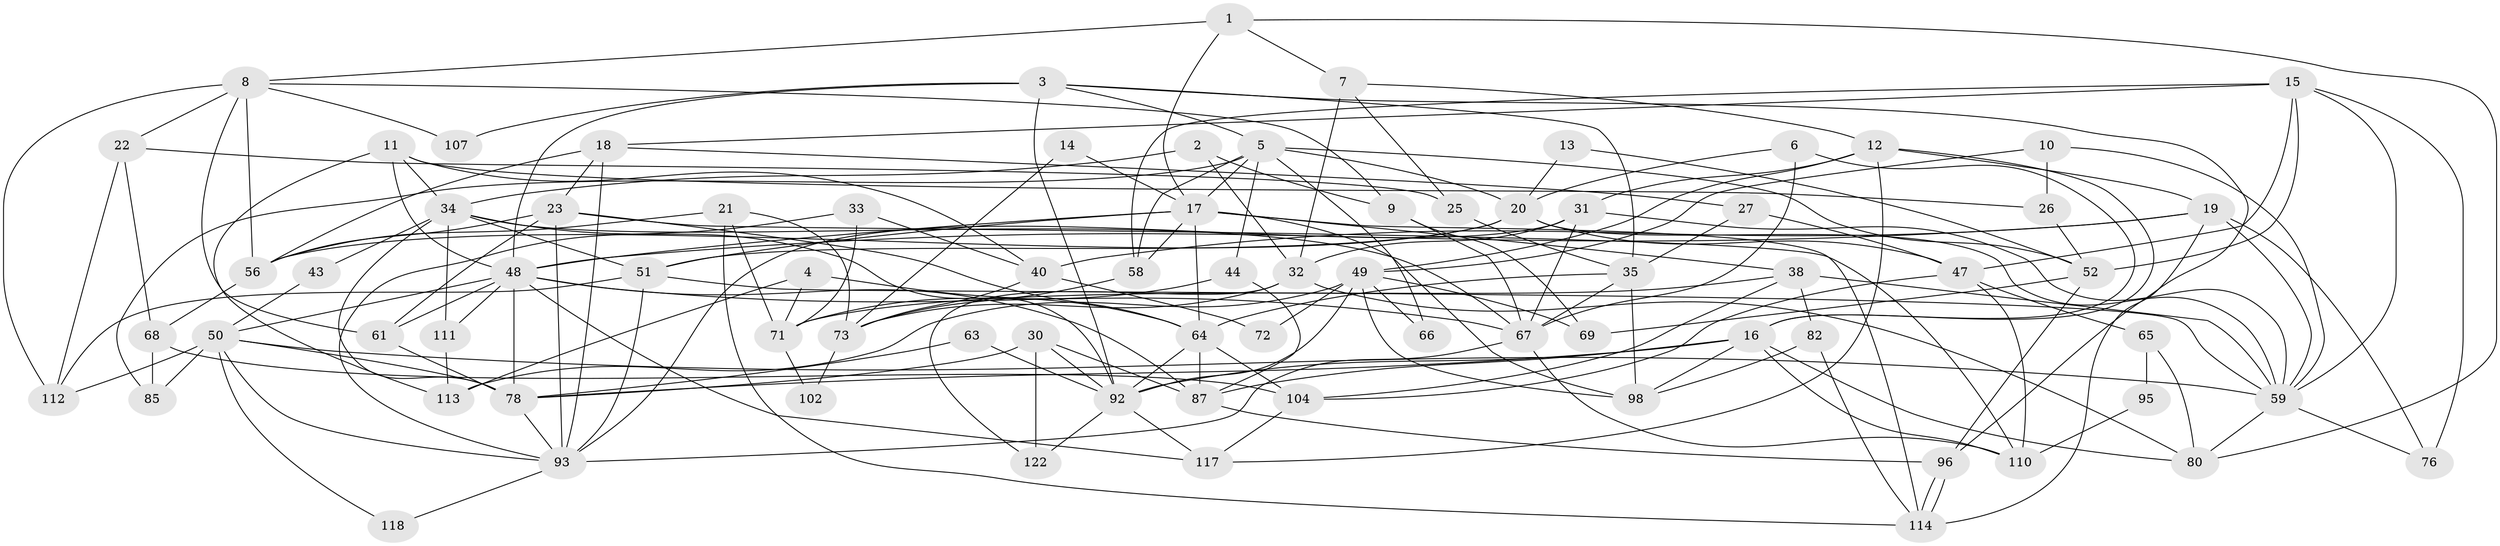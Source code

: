 // original degree distribution, {4: 0.3114754098360656, 3: 0.2459016393442623, 2: 0.14754098360655737, 5: 0.14754098360655737, 10: 0.00819672131147541, 6: 0.09016393442622951, 7: 0.040983606557377046, 9: 0.00819672131147541}
// Generated by graph-tools (version 1.1) at 2025/11/02/27/25 16:11:24]
// undirected, 78 vertices, 191 edges
graph export_dot {
graph [start="1"]
  node [color=gray90,style=filled];
  1;
  2;
  3 [super="+29"];
  4 [super="+60"];
  5 [super="+106"];
  6;
  7 [super="+94"];
  8 [super="+36"];
  9;
  10;
  11 [super="+24"];
  12 [super="+42"];
  13;
  14;
  15 [super="+55"];
  16 [super="+57"];
  17 [super="+91"];
  18 [super="+116"];
  19 [super="+46"];
  20 [super="+108"];
  21 [super="+28"];
  22 [super="+86"];
  23 [super="+45"];
  25;
  26;
  27;
  30 [super="+37"];
  31 [super="+79"];
  32 [super="+89"];
  33;
  34 [super="+74"];
  35 [super="+41"];
  38 [super="+39"];
  40 [super="+90"];
  43;
  44;
  47 [super="+62"];
  48 [super="+77"];
  49 [super="+54"];
  50 [super="+109"];
  51 [super="+83"];
  52 [super="+53"];
  56 [super="+119"];
  58 [super="+100"];
  59 [super="+84"];
  61 [super="+70"];
  63;
  64 [super="+75"];
  65;
  66;
  67 [super="+88"];
  68;
  69;
  71 [super="+97"];
  72;
  73 [super="+81"];
  76;
  78 [super="+103"];
  80 [super="+105"];
  82;
  85;
  87 [super="+115"];
  92 [super="+101"];
  93 [super="+99"];
  95;
  96;
  98;
  102;
  104 [super="+120"];
  107;
  110 [super="+121"];
  111;
  112;
  113;
  114;
  117;
  118;
  122;
  1 -- 80;
  1 -- 7;
  1 -- 8;
  1 -- 17;
  2 -- 34;
  2 -- 9;
  2 -- 32;
  3 -- 92;
  3 -- 96;
  3 -- 48;
  3 -- 35;
  3 -- 5;
  3 -- 107;
  4 -- 71;
  4 -- 113;
  4 -- 64;
  5 -- 17;
  5 -- 44;
  5 -- 52;
  5 -- 66;
  5 -- 20;
  5 -- 85;
  5 -- 58;
  6 -- 16;
  6 -- 67;
  6 -- 20;
  7 -- 25;
  7 -- 32 [weight=2];
  7 -- 12;
  8 -- 61;
  8 -- 112;
  8 -- 9;
  8 -- 56;
  8 -- 107;
  8 -- 22;
  9 -- 67;
  9 -- 69;
  10 -- 49;
  10 -- 26;
  10 -- 59;
  11 -- 26;
  11 -- 48;
  11 -- 113;
  11 -- 34;
  11 -- 40;
  12 -- 117;
  12 -- 49;
  12 -- 19;
  12 -- 16;
  12 -- 31;
  13 -- 20;
  13 -- 52;
  14 -- 73 [weight=2];
  14 -- 17;
  15 -- 58;
  15 -- 18;
  15 -- 52;
  15 -- 59;
  15 -- 76;
  15 -- 47;
  16 -- 92;
  16 -- 80;
  16 -- 98;
  16 -- 87;
  16 -- 78;
  16 -- 110;
  17 -- 98;
  17 -- 48;
  17 -- 38 [weight=2];
  17 -- 51;
  17 -- 58;
  17 -- 114;
  17 -- 64;
  18 -- 56;
  18 -- 27;
  18 -- 93;
  18 -- 23;
  19 -- 76;
  19 -- 48;
  19 -- 59;
  19 -- 114;
  19 -- 40;
  20 -- 51;
  20 -- 56;
  20 -- 59;
  20 -- 47;
  21 -- 73;
  21 -- 71;
  21 -- 56;
  21 -- 114;
  22 -- 68;
  22 -- 112;
  22 -- 25;
  23 -- 61;
  23 -- 110;
  23 -- 56 [weight=2];
  23 -- 93;
  23 -- 64;
  25 -- 35;
  26 -- 52;
  27 -- 35;
  27 -- 47;
  30 -- 87;
  30 -- 122;
  30 -- 78;
  30 -- 92;
  31 -- 93;
  31 -- 67;
  31 -- 59;
  31 -- 32;
  32 -- 73 [weight=2];
  32 -- 80;
  32 -- 122;
  33 -- 93;
  33 -- 40;
  33 -- 71;
  34 -- 92;
  34 -- 78;
  34 -- 43;
  34 -- 111;
  34 -- 51;
  34 -- 67;
  35 -- 64;
  35 -- 67;
  35 -- 98;
  38 -- 82;
  38 -- 71;
  38 -- 104;
  38 -- 59;
  40 -- 72 [weight=2];
  40 -- 73;
  43 -- 50;
  44 -- 87;
  44 -- 71;
  47 -- 65;
  47 -- 104;
  47 -- 110 [weight=2];
  48 -- 50;
  48 -- 61;
  48 -- 67;
  48 -- 78;
  48 -- 111;
  48 -- 117;
  48 -- 87;
  49 -- 113 [weight=2];
  49 -- 66;
  49 -- 98;
  49 -- 69;
  49 -- 72;
  49 -- 92;
  50 -- 112;
  50 -- 85;
  50 -- 118;
  50 -- 59;
  50 -- 93;
  50 -- 78;
  51 -- 93;
  51 -- 112;
  51 -- 59;
  52 -- 96;
  52 -- 69;
  56 -- 68;
  58 -- 73;
  59 -- 76;
  59 -- 80;
  61 -- 78;
  63 -- 78;
  63 -- 92;
  64 -- 92;
  64 -- 87;
  64 -- 104;
  65 -- 80;
  65 -- 95;
  67 -- 110;
  67 -- 93;
  68 -- 85;
  68 -- 104;
  71 -- 102;
  73 -- 102;
  78 -- 93;
  82 -- 98;
  82 -- 114;
  87 -- 96;
  92 -- 117;
  92 -- 122;
  93 -- 118;
  95 -- 110;
  96 -- 114;
  96 -- 114;
  104 -- 117;
  111 -- 113;
}
